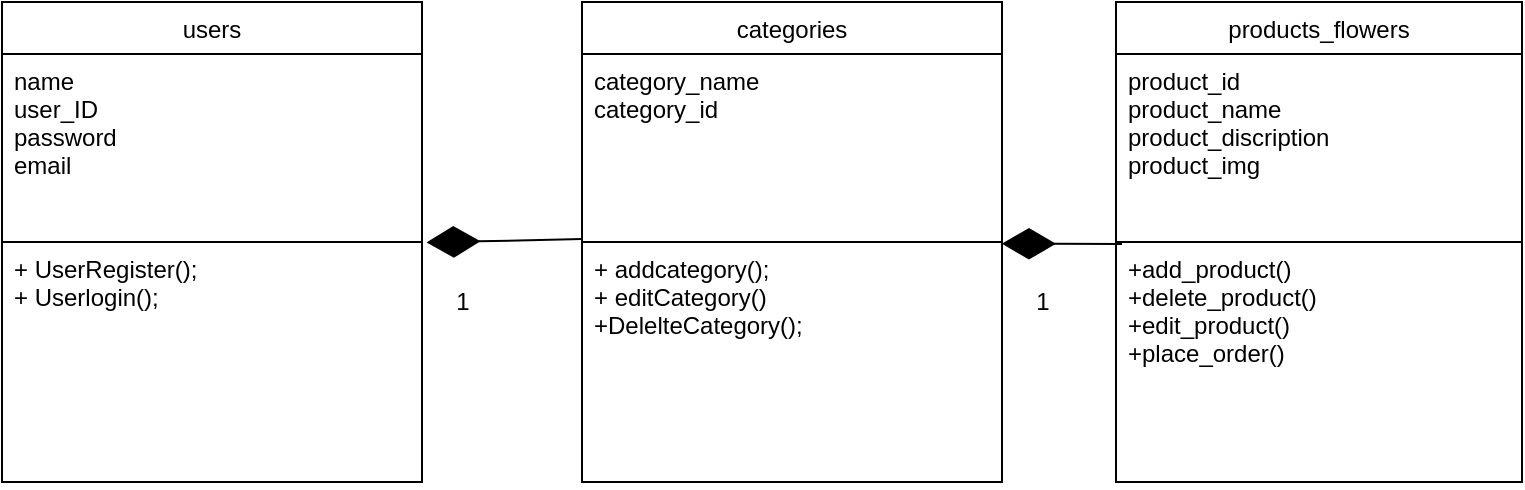 <mxfile version="20.4.0" type="device"><diagram id="slE2gT1iHiLInFPbZtUP" name="Page-1"><mxGraphModel dx="964" dy="561" grid="1" gridSize="10" guides="1" tooltips="1" connect="1" arrows="1" fold="1" page="1" pageScale="1" pageWidth="827" pageHeight="1169" math="0" shadow="0"><root><mxCell id="0"/><mxCell id="1" parent="0"/><mxCell id="cDTLz6L3o0PAP0iOl0R5-3" value="users" style="swimlane;fontStyle=0;childLayout=stackLayout;horizontal=1;startSize=26;fillColor=none;horizontalStack=0;resizeParent=1;resizeParentMax=0;resizeLast=0;collapsible=1;marginBottom=0;" parent="1" vertex="1"><mxGeometry x="30" y="100" width="210" height="240" as="geometry"/></mxCell><mxCell id="cDTLz6L3o0PAP0iOl0R5-4" value="name&#10;user_ID&#10;password&#10;email" style="text;strokeColor=none;fillColor=none;align=left;verticalAlign=top;spacingLeft=4;spacingRight=4;overflow=hidden;rotatable=0;points=[[0,0.5],[1,0.5]];portConstraint=eastwest;" parent="cDTLz6L3o0PAP0iOl0R5-3" vertex="1"><mxGeometry y="26" width="210" height="94" as="geometry"/></mxCell><mxCell id="cDTLz6L3o0PAP0iOl0R5-5" value="+ UserRegister();&#10;+ Userlogin();&#10;" style="text;strokeColor=default;fillColor=none;align=left;verticalAlign=top;spacingLeft=4;spacingRight=4;overflow=hidden;rotatable=0;points=[[0,0.5],[1,0.5]];portConstraint=eastwest;" parent="cDTLz6L3o0PAP0iOl0R5-3" vertex="1"><mxGeometry y="120" width="210" height="120" as="geometry"/></mxCell><mxCell id="cDTLz6L3o0PAP0iOl0R5-7" value="categories" style="swimlane;fontStyle=0;childLayout=stackLayout;horizontal=1;startSize=26;fillColor=none;horizontalStack=0;resizeParent=1;resizeParentMax=0;resizeLast=0;collapsible=1;marginBottom=0;" parent="1" vertex="1"><mxGeometry x="320" y="100" width="210" height="240" as="geometry"/></mxCell><mxCell id="cDTLz6L3o0PAP0iOl0R5-8" value="category_name&#10;category_id&#10;" style="text;strokeColor=none;fillColor=none;align=left;verticalAlign=top;spacingLeft=4;spacingRight=4;overflow=hidden;rotatable=0;points=[[0,0.5],[1,0.5]];portConstraint=eastwest;" parent="cDTLz6L3o0PAP0iOl0R5-7" vertex="1"><mxGeometry y="26" width="210" height="94" as="geometry"/></mxCell><mxCell id="cDTLz6L3o0PAP0iOl0R5-9" value="+ addcategory();&#10;+ editCategory()&#10;+DelelteCategory();&#10;" style="text;strokeColor=default;fillColor=none;align=left;verticalAlign=top;spacingLeft=4;spacingRight=4;overflow=hidden;rotatable=0;points=[[0,0.5],[1,0.5]];portConstraint=eastwest;" parent="cDTLz6L3o0PAP0iOl0R5-7" vertex="1"><mxGeometry y="120" width="210" height="120" as="geometry"/></mxCell><mxCell id="cDTLz6L3o0PAP0iOl0R5-10" value="products_flowers" style="swimlane;fontStyle=0;childLayout=stackLayout;horizontal=1;startSize=26;fillColor=none;horizontalStack=0;resizeParent=1;resizeParentMax=0;resizeLast=0;collapsible=1;marginBottom=0;" parent="1" vertex="1"><mxGeometry x="587" y="100" width="203" height="240" as="geometry"/></mxCell><mxCell id="cDTLz6L3o0PAP0iOl0R5-11" value="product_id&#10;product_name&#10;product_discription&#10;product_img&#10;" style="text;strokeColor=none;fillColor=none;align=left;verticalAlign=top;spacingLeft=4;spacingRight=4;overflow=hidden;rotatable=0;points=[[0,0.5],[1,0.5]];portConstraint=eastwest;" parent="cDTLz6L3o0PAP0iOl0R5-10" vertex="1"><mxGeometry y="26" width="203" height="94" as="geometry"/></mxCell><mxCell id="cDTLz6L3o0PAP0iOl0R5-12" value="+add_product()&#10;+delete_product()&#10;+edit_product()&#10;+place_order()" style="text;strokeColor=default;fillColor=none;align=left;verticalAlign=top;spacingLeft=4;spacingRight=4;overflow=hidden;rotatable=0;points=[[0,0.5],[1,0.5]];portConstraint=eastwest;" parent="cDTLz6L3o0PAP0iOl0R5-10" vertex="1"><mxGeometry y="120" width="203" height="120" as="geometry"/></mxCell><mxCell id="GCodUYQGzWgufmGfDAY7-1" value="" style="endArrow=diamondThin;endFill=1;endSize=24;html=1;rounded=0;exitX=0;exitY=-0.012;exitDx=0;exitDy=0;exitPerimeter=0;entryX=1.011;entryY=0.002;entryDx=0;entryDy=0;entryPerimeter=0;" edge="1" parent="1" source="cDTLz6L3o0PAP0iOl0R5-9" target="cDTLz6L3o0PAP0iOl0R5-5"><mxGeometry width="160" relative="1" as="geometry"><mxPoint x="330" y="290" as="sourcePoint"/><mxPoint x="236" y="210" as="targetPoint"/></mxGeometry></mxCell><mxCell id="GCodUYQGzWgufmGfDAY7-2" value="" style="endArrow=diamondThin;endFill=1;endSize=24;html=1;rounded=0;entryX=1.011;entryY=0.002;entryDx=0;entryDy=0;entryPerimeter=0;" edge="1" parent="1"><mxGeometry width="160" relative="1" as="geometry"><mxPoint x="590" y="221" as="sourcePoint"/><mxPoint x="530" y="220.84" as="targetPoint"/></mxGeometry></mxCell><mxCell id="GCodUYQGzWgufmGfDAY7-3" value="1" style="text;html=1;align=center;verticalAlign=middle;resizable=0;points=[];autosize=1;strokeColor=none;fillColor=none;" vertex="1" parent="1"><mxGeometry x="245" y="235" width="30" height="30" as="geometry"/></mxCell><mxCell id="GCodUYQGzWgufmGfDAY7-4" value="1" style="text;html=1;align=center;verticalAlign=middle;resizable=0;points=[];autosize=1;strokeColor=none;fillColor=none;" vertex="1" parent="1"><mxGeometry x="535" y="235" width="30" height="30" as="geometry"/></mxCell></root></mxGraphModel></diagram></mxfile>